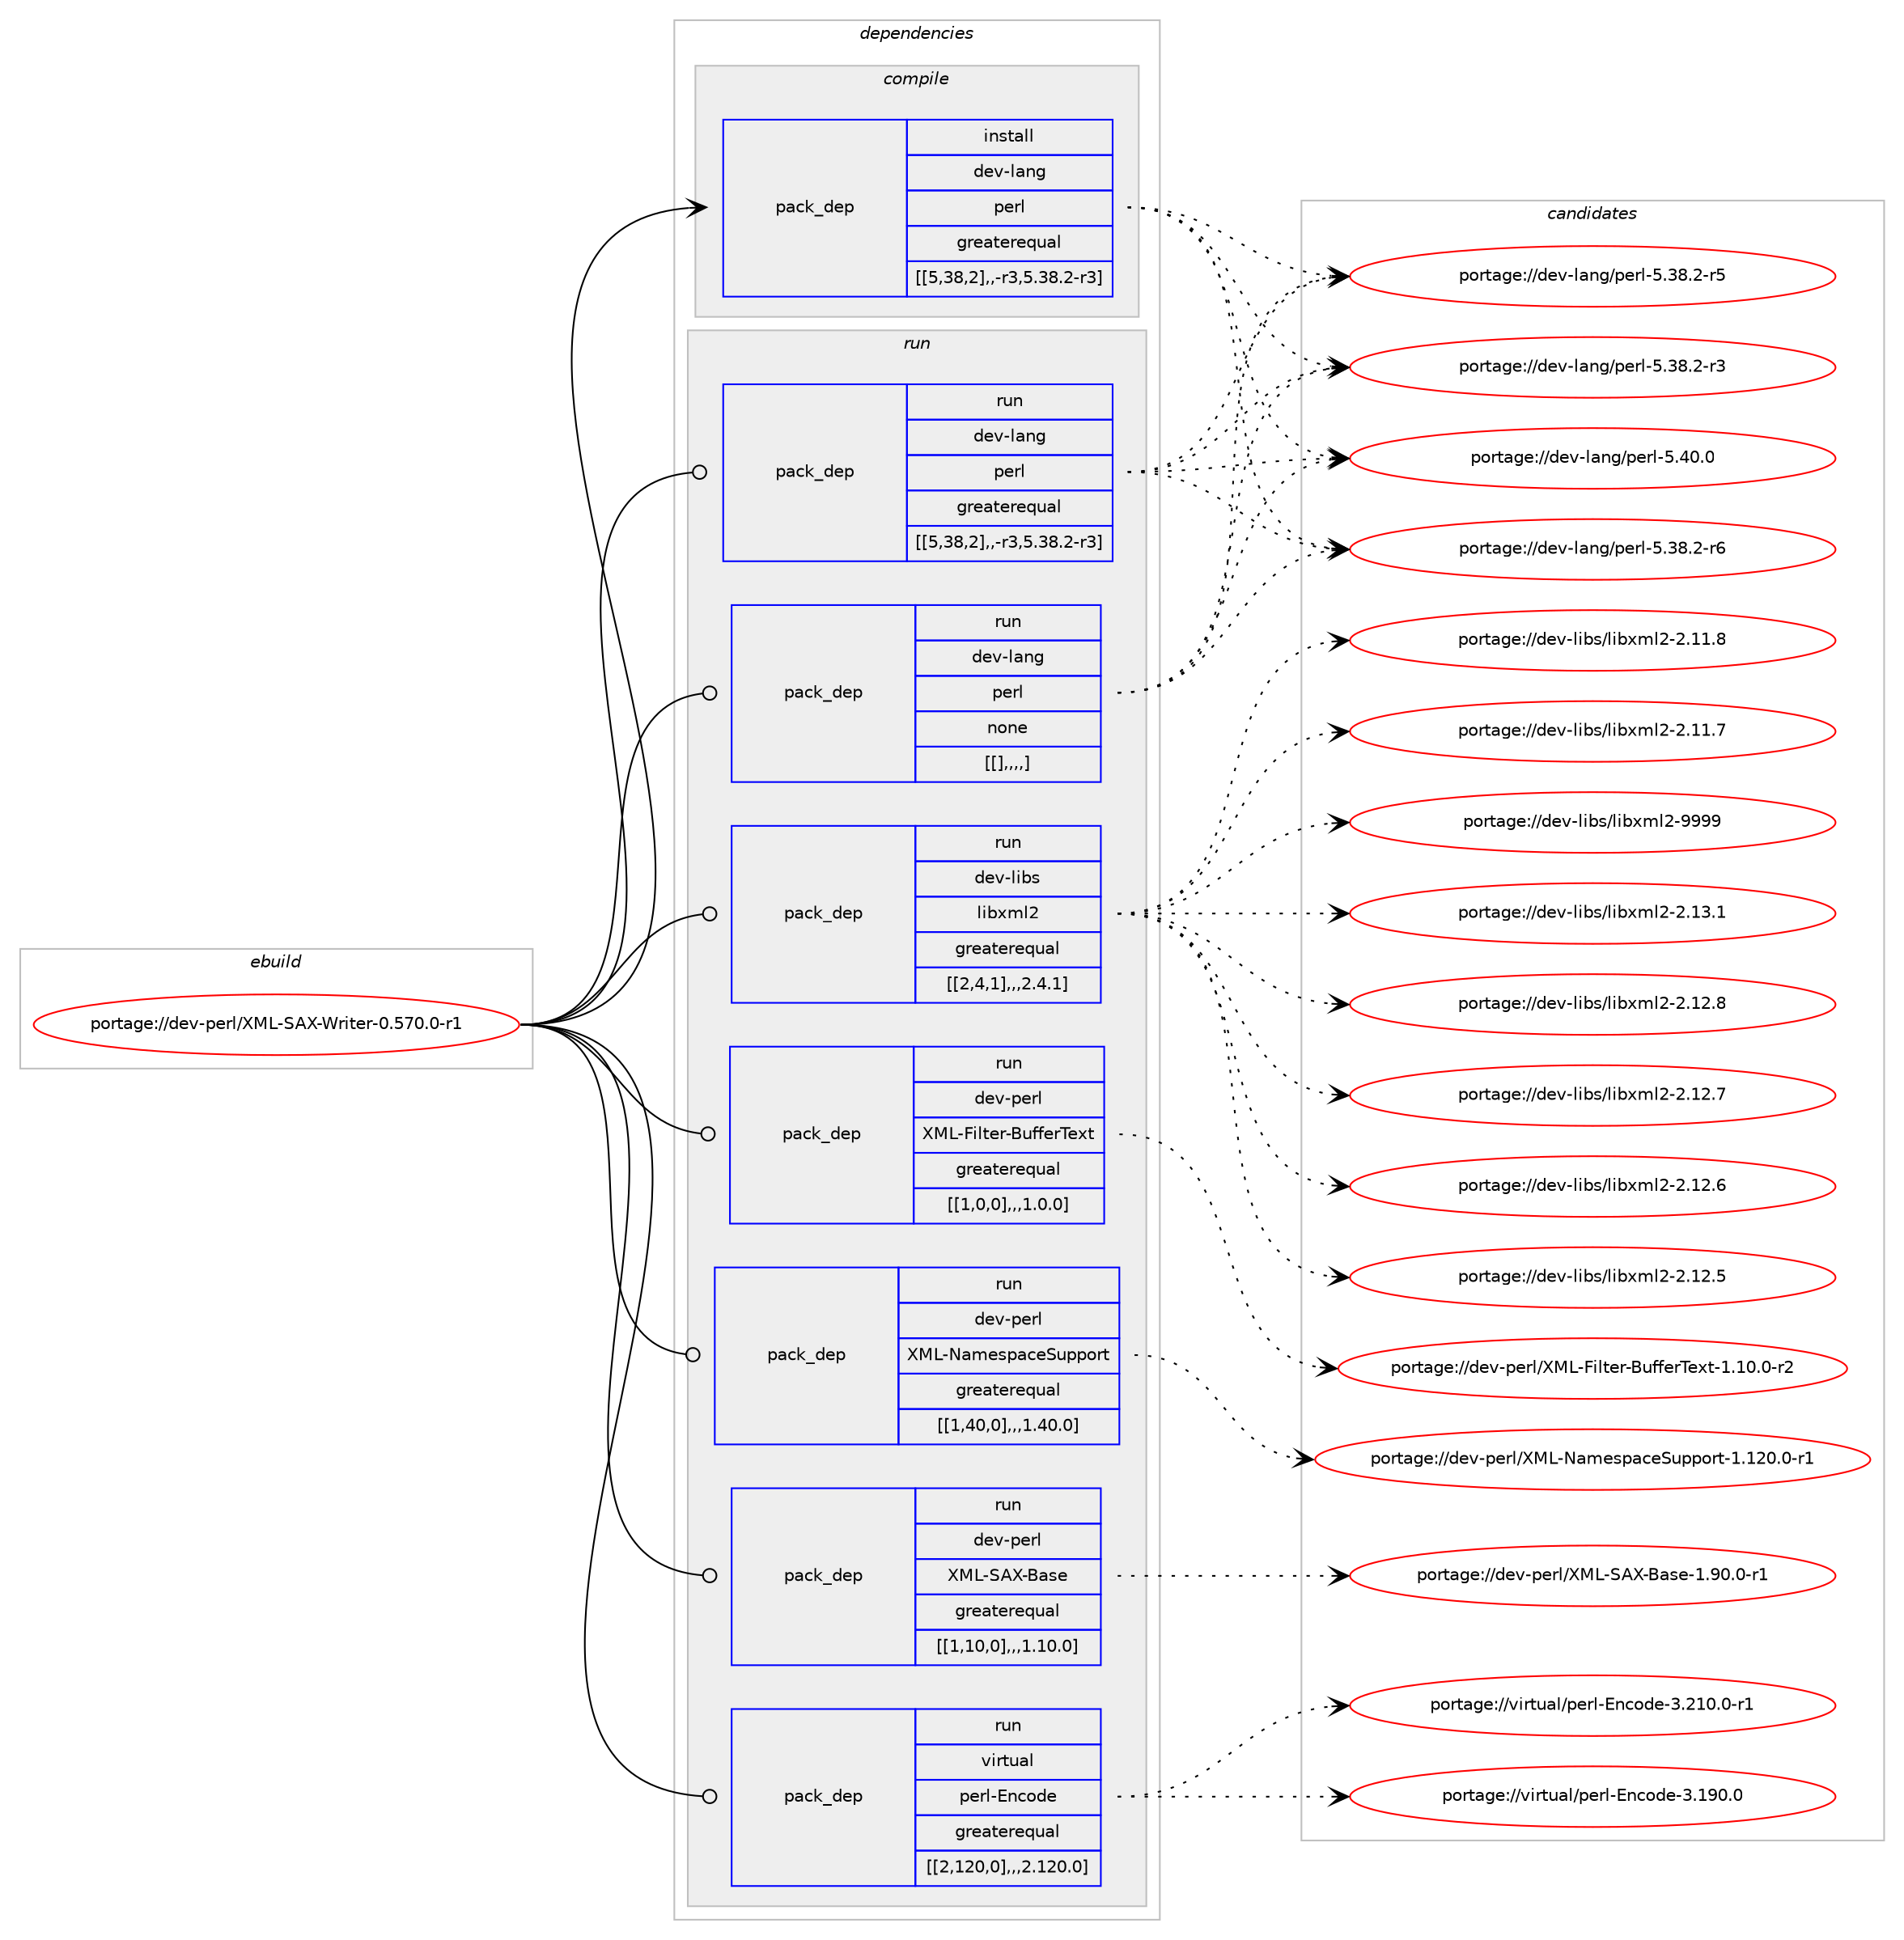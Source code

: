 digraph prolog {

# *************
# Graph options
# *************

newrank=true;
concentrate=true;
compound=true;
graph [rankdir=LR,fontname=Helvetica,fontsize=10,ranksep=1.5];#, ranksep=2.5, nodesep=0.2];
edge  [arrowhead=vee];
node  [fontname=Helvetica,fontsize=10];

# **********
# The ebuild
# **********

subgraph cluster_leftcol {
color=gray;
label=<<i>ebuild</i>>;
id [label="portage://dev-perl/XML-SAX-Writer-0.570.0-r1", color=red, width=4, href="../dev-perl/XML-SAX-Writer-0.570.0-r1.svg"];
}

# ****************
# The dependencies
# ****************

subgraph cluster_midcol {
color=gray;
label=<<i>dependencies</i>>;
subgraph cluster_compile {
fillcolor="#eeeeee";
style=filled;
label=<<i>compile</i>>;
subgraph pack108392 {
dependency140697 [label=<<TABLE BORDER="0" CELLBORDER="1" CELLSPACING="0" CELLPADDING="4" WIDTH="220"><TR><TD ROWSPAN="6" CELLPADDING="30">pack_dep</TD></TR><TR><TD WIDTH="110">install</TD></TR><TR><TD>dev-lang</TD></TR><TR><TD>perl</TD></TR><TR><TD>greaterequal</TD></TR><TR><TD>[[5,38,2],,-r3,5.38.2-r3]</TD></TR></TABLE>>, shape=none, color=blue];
}
id:e -> dependency140697:w [weight=20,style="solid",arrowhead="vee"];
}
subgraph cluster_compileandrun {
fillcolor="#eeeeee";
style=filled;
label=<<i>compile and run</i>>;
}
subgraph cluster_run {
fillcolor="#eeeeee";
style=filled;
label=<<i>run</i>>;
subgraph pack108393 {
dependency140698 [label=<<TABLE BORDER="0" CELLBORDER="1" CELLSPACING="0" CELLPADDING="4" WIDTH="220"><TR><TD ROWSPAN="6" CELLPADDING="30">pack_dep</TD></TR><TR><TD WIDTH="110">run</TD></TR><TR><TD>dev-lang</TD></TR><TR><TD>perl</TD></TR><TR><TD>greaterequal</TD></TR><TR><TD>[[5,38,2],,-r3,5.38.2-r3]</TD></TR></TABLE>>, shape=none, color=blue];
}
id:e -> dependency140698:w [weight=20,style="solid",arrowhead="odot"];
subgraph pack108394 {
dependency140699 [label=<<TABLE BORDER="0" CELLBORDER="1" CELLSPACING="0" CELLPADDING="4" WIDTH="220"><TR><TD ROWSPAN="6" CELLPADDING="30">pack_dep</TD></TR><TR><TD WIDTH="110">run</TD></TR><TR><TD>dev-lang</TD></TR><TR><TD>perl</TD></TR><TR><TD>none</TD></TR><TR><TD>[[],,,,]</TD></TR></TABLE>>, shape=none, color=blue];
}
id:e -> dependency140699:w [weight=20,style="solid",arrowhead="odot"];
subgraph pack108395 {
dependency140700 [label=<<TABLE BORDER="0" CELLBORDER="1" CELLSPACING="0" CELLPADDING="4" WIDTH="220"><TR><TD ROWSPAN="6" CELLPADDING="30">pack_dep</TD></TR><TR><TD WIDTH="110">run</TD></TR><TR><TD>dev-libs</TD></TR><TR><TD>libxml2</TD></TR><TR><TD>greaterequal</TD></TR><TR><TD>[[2,4,1],,,2.4.1]</TD></TR></TABLE>>, shape=none, color=blue];
}
id:e -> dependency140700:w [weight=20,style="solid",arrowhead="odot"];
subgraph pack108396 {
dependency140701 [label=<<TABLE BORDER="0" CELLBORDER="1" CELLSPACING="0" CELLPADDING="4" WIDTH="220"><TR><TD ROWSPAN="6" CELLPADDING="30">pack_dep</TD></TR><TR><TD WIDTH="110">run</TD></TR><TR><TD>dev-perl</TD></TR><TR><TD>XML-Filter-BufferText</TD></TR><TR><TD>greaterequal</TD></TR><TR><TD>[[1,0,0],,,1.0.0]</TD></TR></TABLE>>, shape=none, color=blue];
}
id:e -> dependency140701:w [weight=20,style="solid",arrowhead="odot"];
subgraph pack108397 {
dependency140702 [label=<<TABLE BORDER="0" CELLBORDER="1" CELLSPACING="0" CELLPADDING="4" WIDTH="220"><TR><TD ROWSPAN="6" CELLPADDING="30">pack_dep</TD></TR><TR><TD WIDTH="110">run</TD></TR><TR><TD>dev-perl</TD></TR><TR><TD>XML-NamespaceSupport</TD></TR><TR><TD>greaterequal</TD></TR><TR><TD>[[1,40,0],,,1.40.0]</TD></TR></TABLE>>, shape=none, color=blue];
}
id:e -> dependency140702:w [weight=20,style="solid",arrowhead="odot"];
subgraph pack108398 {
dependency140703 [label=<<TABLE BORDER="0" CELLBORDER="1" CELLSPACING="0" CELLPADDING="4" WIDTH="220"><TR><TD ROWSPAN="6" CELLPADDING="30">pack_dep</TD></TR><TR><TD WIDTH="110">run</TD></TR><TR><TD>dev-perl</TD></TR><TR><TD>XML-SAX-Base</TD></TR><TR><TD>greaterequal</TD></TR><TR><TD>[[1,10,0],,,1.10.0]</TD></TR></TABLE>>, shape=none, color=blue];
}
id:e -> dependency140703:w [weight=20,style="solid",arrowhead="odot"];
subgraph pack108399 {
dependency140704 [label=<<TABLE BORDER="0" CELLBORDER="1" CELLSPACING="0" CELLPADDING="4" WIDTH="220"><TR><TD ROWSPAN="6" CELLPADDING="30">pack_dep</TD></TR><TR><TD WIDTH="110">run</TD></TR><TR><TD>virtual</TD></TR><TR><TD>perl-Encode</TD></TR><TR><TD>greaterequal</TD></TR><TR><TD>[[2,120,0],,,2.120.0]</TD></TR></TABLE>>, shape=none, color=blue];
}
id:e -> dependency140704:w [weight=20,style="solid",arrowhead="odot"];
}
}

# **************
# The candidates
# **************

subgraph cluster_choices {
rank=same;
color=gray;
label=<<i>candidates</i>>;

subgraph choice108392 {
color=black;
nodesep=1;
choice10010111845108971101034711210111410845534652484648 [label="portage://dev-lang/perl-5.40.0", color=red, width=4,href="../dev-lang/perl-5.40.0.svg"];
choice100101118451089711010347112101114108455346515646504511454 [label="portage://dev-lang/perl-5.38.2-r6", color=red, width=4,href="../dev-lang/perl-5.38.2-r6.svg"];
choice100101118451089711010347112101114108455346515646504511453 [label="portage://dev-lang/perl-5.38.2-r5", color=red, width=4,href="../dev-lang/perl-5.38.2-r5.svg"];
choice100101118451089711010347112101114108455346515646504511451 [label="portage://dev-lang/perl-5.38.2-r3", color=red, width=4,href="../dev-lang/perl-5.38.2-r3.svg"];
dependency140697:e -> choice10010111845108971101034711210111410845534652484648:w [style=dotted,weight="100"];
dependency140697:e -> choice100101118451089711010347112101114108455346515646504511454:w [style=dotted,weight="100"];
dependency140697:e -> choice100101118451089711010347112101114108455346515646504511453:w [style=dotted,weight="100"];
dependency140697:e -> choice100101118451089711010347112101114108455346515646504511451:w [style=dotted,weight="100"];
}
subgraph choice108393 {
color=black;
nodesep=1;
choice10010111845108971101034711210111410845534652484648 [label="portage://dev-lang/perl-5.40.0", color=red, width=4,href="../dev-lang/perl-5.40.0.svg"];
choice100101118451089711010347112101114108455346515646504511454 [label="portage://dev-lang/perl-5.38.2-r6", color=red, width=4,href="../dev-lang/perl-5.38.2-r6.svg"];
choice100101118451089711010347112101114108455346515646504511453 [label="portage://dev-lang/perl-5.38.2-r5", color=red, width=4,href="../dev-lang/perl-5.38.2-r5.svg"];
choice100101118451089711010347112101114108455346515646504511451 [label="portage://dev-lang/perl-5.38.2-r3", color=red, width=4,href="../dev-lang/perl-5.38.2-r3.svg"];
dependency140698:e -> choice10010111845108971101034711210111410845534652484648:w [style=dotted,weight="100"];
dependency140698:e -> choice100101118451089711010347112101114108455346515646504511454:w [style=dotted,weight="100"];
dependency140698:e -> choice100101118451089711010347112101114108455346515646504511453:w [style=dotted,weight="100"];
dependency140698:e -> choice100101118451089711010347112101114108455346515646504511451:w [style=dotted,weight="100"];
}
subgraph choice108394 {
color=black;
nodesep=1;
choice10010111845108971101034711210111410845534652484648 [label="portage://dev-lang/perl-5.40.0", color=red, width=4,href="../dev-lang/perl-5.40.0.svg"];
choice100101118451089711010347112101114108455346515646504511454 [label="portage://dev-lang/perl-5.38.2-r6", color=red, width=4,href="../dev-lang/perl-5.38.2-r6.svg"];
choice100101118451089711010347112101114108455346515646504511453 [label="portage://dev-lang/perl-5.38.2-r5", color=red, width=4,href="../dev-lang/perl-5.38.2-r5.svg"];
choice100101118451089711010347112101114108455346515646504511451 [label="portage://dev-lang/perl-5.38.2-r3", color=red, width=4,href="../dev-lang/perl-5.38.2-r3.svg"];
dependency140699:e -> choice10010111845108971101034711210111410845534652484648:w [style=dotted,weight="100"];
dependency140699:e -> choice100101118451089711010347112101114108455346515646504511454:w [style=dotted,weight="100"];
dependency140699:e -> choice100101118451089711010347112101114108455346515646504511453:w [style=dotted,weight="100"];
dependency140699:e -> choice100101118451089711010347112101114108455346515646504511451:w [style=dotted,weight="100"];
}
subgraph choice108395 {
color=black;
nodesep=1;
choice10010111845108105981154710810598120109108504557575757 [label="portage://dev-libs/libxml2-9999", color=red, width=4,href="../dev-libs/libxml2-9999.svg"];
choice100101118451081059811547108105981201091085045504649514649 [label="portage://dev-libs/libxml2-2.13.1", color=red, width=4,href="../dev-libs/libxml2-2.13.1.svg"];
choice100101118451081059811547108105981201091085045504649504656 [label="portage://dev-libs/libxml2-2.12.8", color=red, width=4,href="../dev-libs/libxml2-2.12.8.svg"];
choice100101118451081059811547108105981201091085045504649504655 [label="portage://dev-libs/libxml2-2.12.7", color=red, width=4,href="../dev-libs/libxml2-2.12.7.svg"];
choice100101118451081059811547108105981201091085045504649504654 [label="portage://dev-libs/libxml2-2.12.6", color=red, width=4,href="../dev-libs/libxml2-2.12.6.svg"];
choice100101118451081059811547108105981201091085045504649504653 [label="portage://dev-libs/libxml2-2.12.5", color=red, width=4,href="../dev-libs/libxml2-2.12.5.svg"];
choice100101118451081059811547108105981201091085045504649494656 [label="portage://dev-libs/libxml2-2.11.8", color=red, width=4,href="../dev-libs/libxml2-2.11.8.svg"];
choice100101118451081059811547108105981201091085045504649494655 [label="portage://dev-libs/libxml2-2.11.7", color=red, width=4,href="../dev-libs/libxml2-2.11.7.svg"];
dependency140700:e -> choice10010111845108105981154710810598120109108504557575757:w [style=dotted,weight="100"];
dependency140700:e -> choice100101118451081059811547108105981201091085045504649514649:w [style=dotted,weight="100"];
dependency140700:e -> choice100101118451081059811547108105981201091085045504649504656:w [style=dotted,weight="100"];
dependency140700:e -> choice100101118451081059811547108105981201091085045504649504655:w [style=dotted,weight="100"];
dependency140700:e -> choice100101118451081059811547108105981201091085045504649504654:w [style=dotted,weight="100"];
dependency140700:e -> choice100101118451081059811547108105981201091085045504649504653:w [style=dotted,weight="100"];
dependency140700:e -> choice100101118451081059811547108105981201091085045504649494656:w [style=dotted,weight="100"];
dependency140700:e -> choice100101118451081059811547108105981201091085045504649494655:w [style=dotted,weight="100"];
}
subgraph choice108396 {
color=black;
nodesep=1;
choice10010111845112101114108478877764570105108116101114456611710210210111484101120116454946494846484511450 [label="portage://dev-perl/XML-Filter-BufferText-1.10.0-r2", color=red, width=4,href="../dev-perl/XML-Filter-BufferText-1.10.0-r2.svg"];
dependency140701:e -> choice10010111845112101114108478877764570105108116101114456611710210210111484101120116454946494846484511450:w [style=dotted,weight="100"];
}
subgraph choice108397 {
color=black;
nodesep=1;
choice100101118451121011141084788777645789710910111511297991018311711211211111411645494649504846484511449 [label="portage://dev-perl/XML-NamespaceSupport-1.120.0-r1", color=red, width=4,href="../dev-perl/XML-NamespaceSupport-1.120.0-r1.svg"];
dependency140702:e -> choice100101118451121011141084788777645789710910111511297991018311711211211111411645494649504846484511449:w [style=dotted,weight="100"];
}
subgraph choice108398 {
color=black;
nodesep=1;
choice100101118451121011141084788777645836588456697115101454946574846484511449 [label="portage://dev-perl/XML-SAX-Base-1.90.0-r1", color=red, width=4,href="../dev-perl/XML-SAX-Base-1.90.0-r1.svg"];
dependency140703:e -> choice100101118451121011141084788777645836588456697115101454946574846484511449:w [style=dotted,weight="100"];
}
subgraph choice108399 {
color=black;
nodesep=1;
choice118105114116117971084711210111410845691109911110010145514650494846484511449 [label="portage://virtual/perl-Encode-3.210.0-r1", color=red, width=4,href="../virtual/perl-Encode-3.210.0-r1.svg"];
choice11810511411611797108471121011141084569110991111001014551464957484648 [label="portage://virtual/perl-Encode-3.190.0", color=red, width=4,href="../virtual/perl-Encode-3.190.0.svg"];
dependency140704:e -> choice118105114116117971084711210111410845691109911110010145514650494846484511449:w [style=dotted,weight="100"];
dependency140704:e -> choice11810511411611797108471121011141084569110991111001014551464957484648:w [style=dotted,weight="100"];
}
}

}
